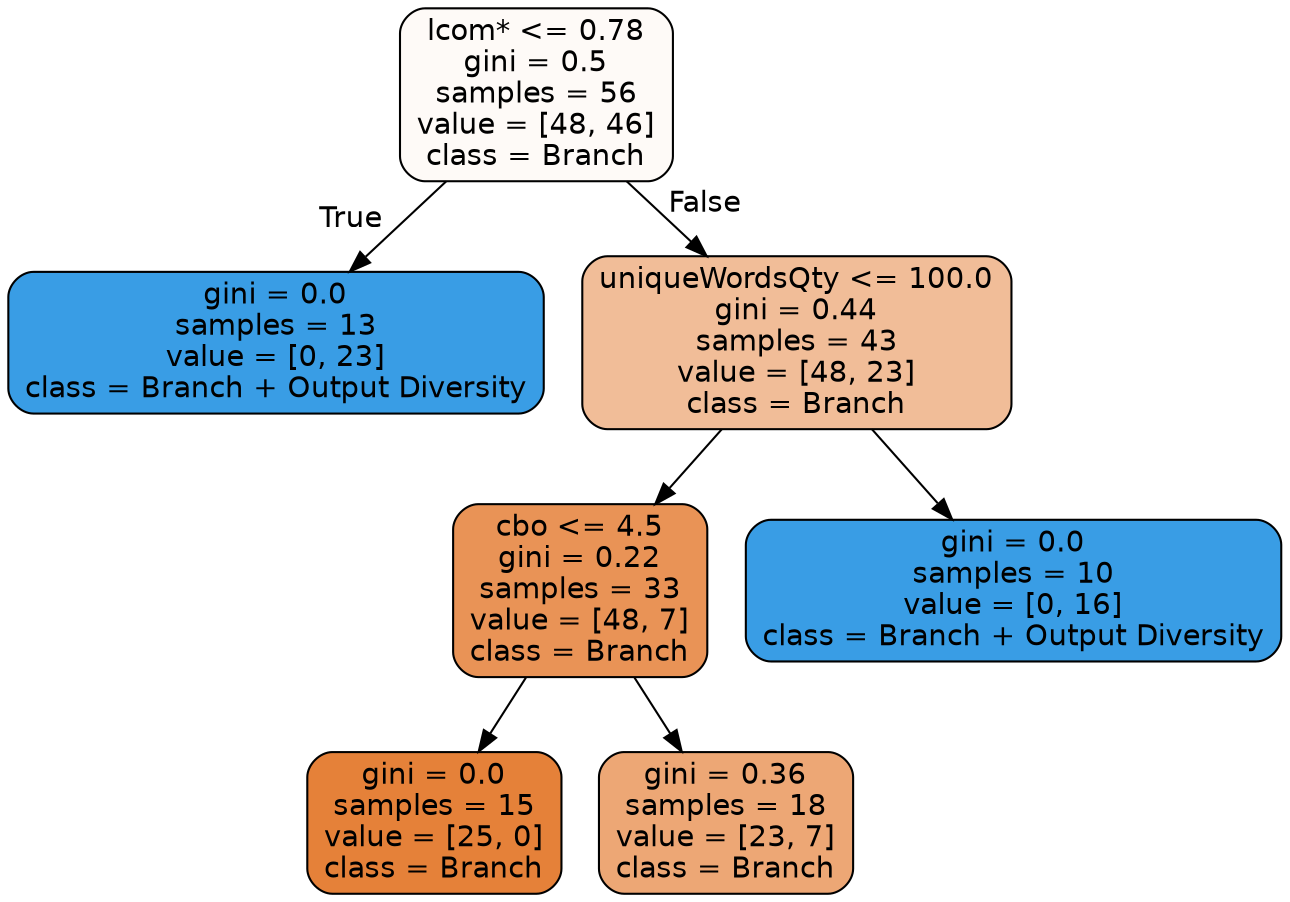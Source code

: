 digraph Tree {
node [shape=box, style="filled, rounded", color="black", fontname="helvetica"] ;
edge [fontname="helvetica"] ;
0 [label="lcom* <= 0.78\ngini = 0.5\nsamples = 56\nvalue = [48, 46]\nclass = Branch", fillcolor="#fefaf7"] ;
1 [label="gini = 0.0\nsamples = 13\nvalue = [0, 23]\nclass = Branch + Output Diversity", fillcolor="#399de5"] ;
0 -> 1 [labeldistance=2.5, labelangle=45, headlabel="True"] ;
2 [label="uniqueWordsQty <= 100.0\ngini = 0.44\nsamples = 43\nvalue = [48, 23]\nclass = Branch", fillcolor="#f1bd98"] ;
0 -> 2 [labeldistance=2.5, labelangle=-45, headlabel="False"] ;
3 [label="cbo <= 4.5\ngini = 0.22\nsamples = 33\nvalue = [48, 7]\nclass = Branch", fillcolor="#e99356"] ;
2 -> 3 ;
4 [label="gini = 0.0\nsamples = 15\nvalue = [25, 0]\nclass = Branch", fillcolor="#e58139"] ;
3 -> 4 ;
5 [label="gini = 0.36\nsamples = 18\nvalue = [23, 7]\nclass = Branch", fillcolor="#eda775"] ;
3 -> 5 ;
6 [label="gini = 0.0\nsamples = 10\nvalue = [0, 16]\nclass = Branch + Output Diversity", fillcolor="#399de5"] ;
2 -> 6 ;
}